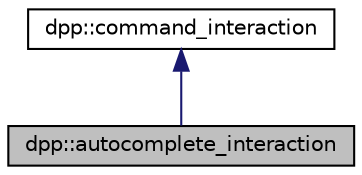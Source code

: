 digraph "dpp::autocomplete_interaction"
{
 // INTERACTIVE_SVG=YES
 // LATEX_PDF_SIZE
  bgcolor="transparent";
  edge [fontname="Helvetica",fontsize="10",labelfontname="Helvetica",labelfontsize="10"];
  node [fontname="Helvetica",fontsize="10",shape=record];
  Node1 [label="dpp::autocomplete_interaction",height=0.2,width=0.4,color="black", fillcolor="grey75", style="filled", fontcolor="black",tooltip="An auto complete interaction."];
  Node2 -> Node1 [dir="back",color="midnightblue",fontsize="10",style="solid",fontname="Helvetica"];
  Node2 [label="dpp::command_interaction",height=0.2,width=0.4,color="black",URL="$structdpp_1_1command__interaction.html",tooltip="Details of a command within an interaction. This subobject represents the application command associa..."];
}
